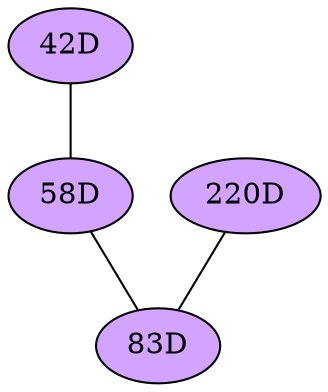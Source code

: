 // The Round Table
graph {
	"42D" [fillcolor="#D3A4FF" style=radial]
	"58D" [fillcolor="#D3A4FF" style=radial]
	"42D" -- "58D" [penwidth=1]
	"220D" [fillcolor="#D3A4FF" style=radial]
	"83D" [fillcolor="#D3A4FF" style=radial]
	"220D" -- "83D" [penwidth=1]
	"58D" [fillcolor="#D3A4FF" style=radial]
	"83D" [fillcolor="#D3A4FF" style=radial]
	"58D" -- "83D" [penwidth=1]
}
